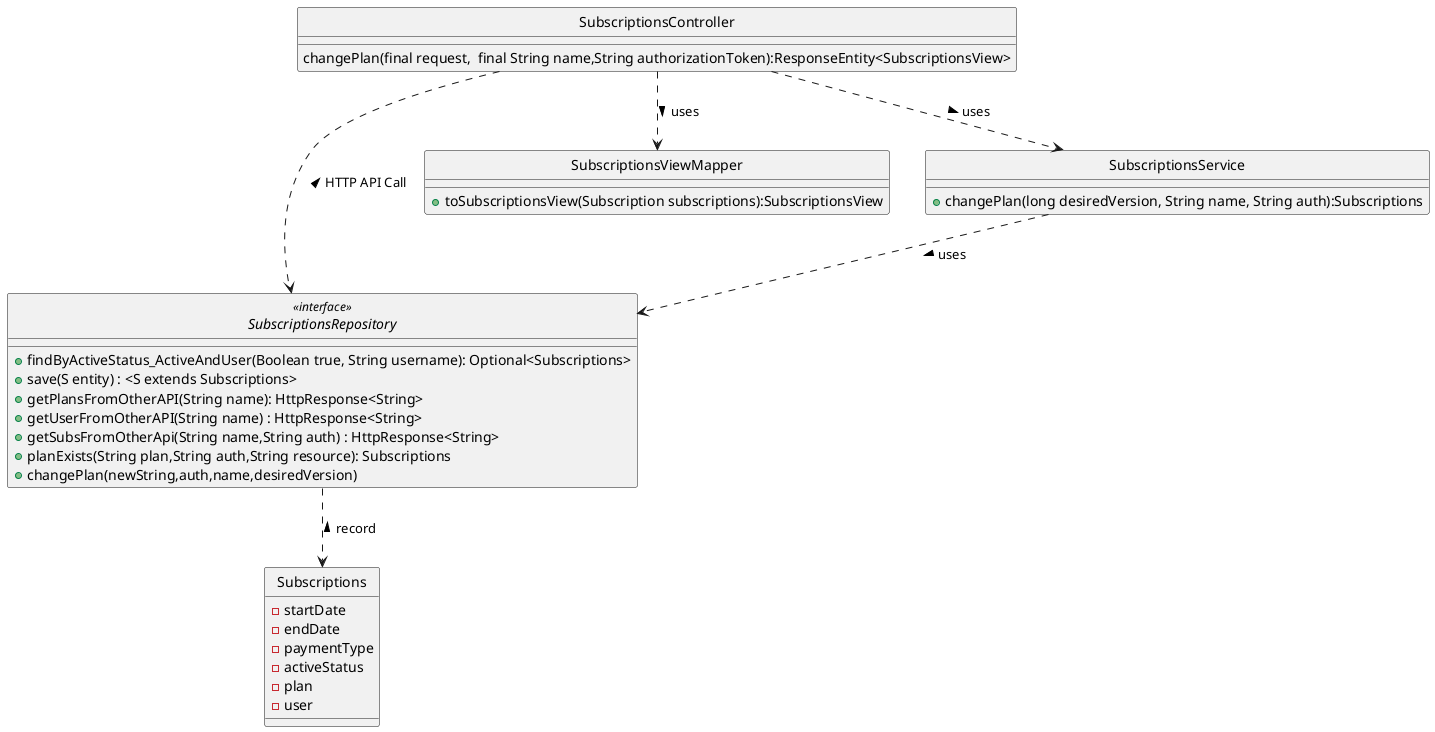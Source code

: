 @startuml
'https://plantuml.com/class-diagram
hide circle
class SubscriptionsRepository <<interface>>

class Subscriptions {
    -startDate
    -endDate
    -paymentType
    -activeStatus
    -plan
    -user
}

class SubscriptionsController{
    changePlan(final request,  final String name,String authorizationToken):ResponseEntity<SubscriptionsView>
 }

class SubscriptionsViewMapper{
    +toSubscriptionsView(Subscription subscriptions):SubscriptionsView
}
interface SubscriptionsRepository
{
+findByActiveStatus_ActiveAndUser(Boolean true, String username): Optional<Subscriptions>
+save(S entity) : <S extends Subscriptions>
+getPlansFromOtherAPI(String name): HttpResponse<String>
+getUserFromOtherAPI(String name) : HttpResponse<String>
+getSubsFromOtherApi(String name,String auth) : HttpResponse<String>
+planExists(String plan,String auth,String resource): Subscriptions
+changePlan(newString,auth,name,desiredVersion)
}

class SubscriptionsService{
 +changePlan(long desiredVersion, String name, String auth):Subscriptions

}




SubscriptionsController ..> SubscriptionsService: uses >
SubscriptionsService ..> SubscriptionsRepository: uses >
SubscriptionsRepository ..> Subscriptions: < record
SubscriptionsController ..>SubscriptionsViewMapper: uses >
SubscriptionsController ..>SubscriptionsRepository: HTTP API Call <

@enduml


